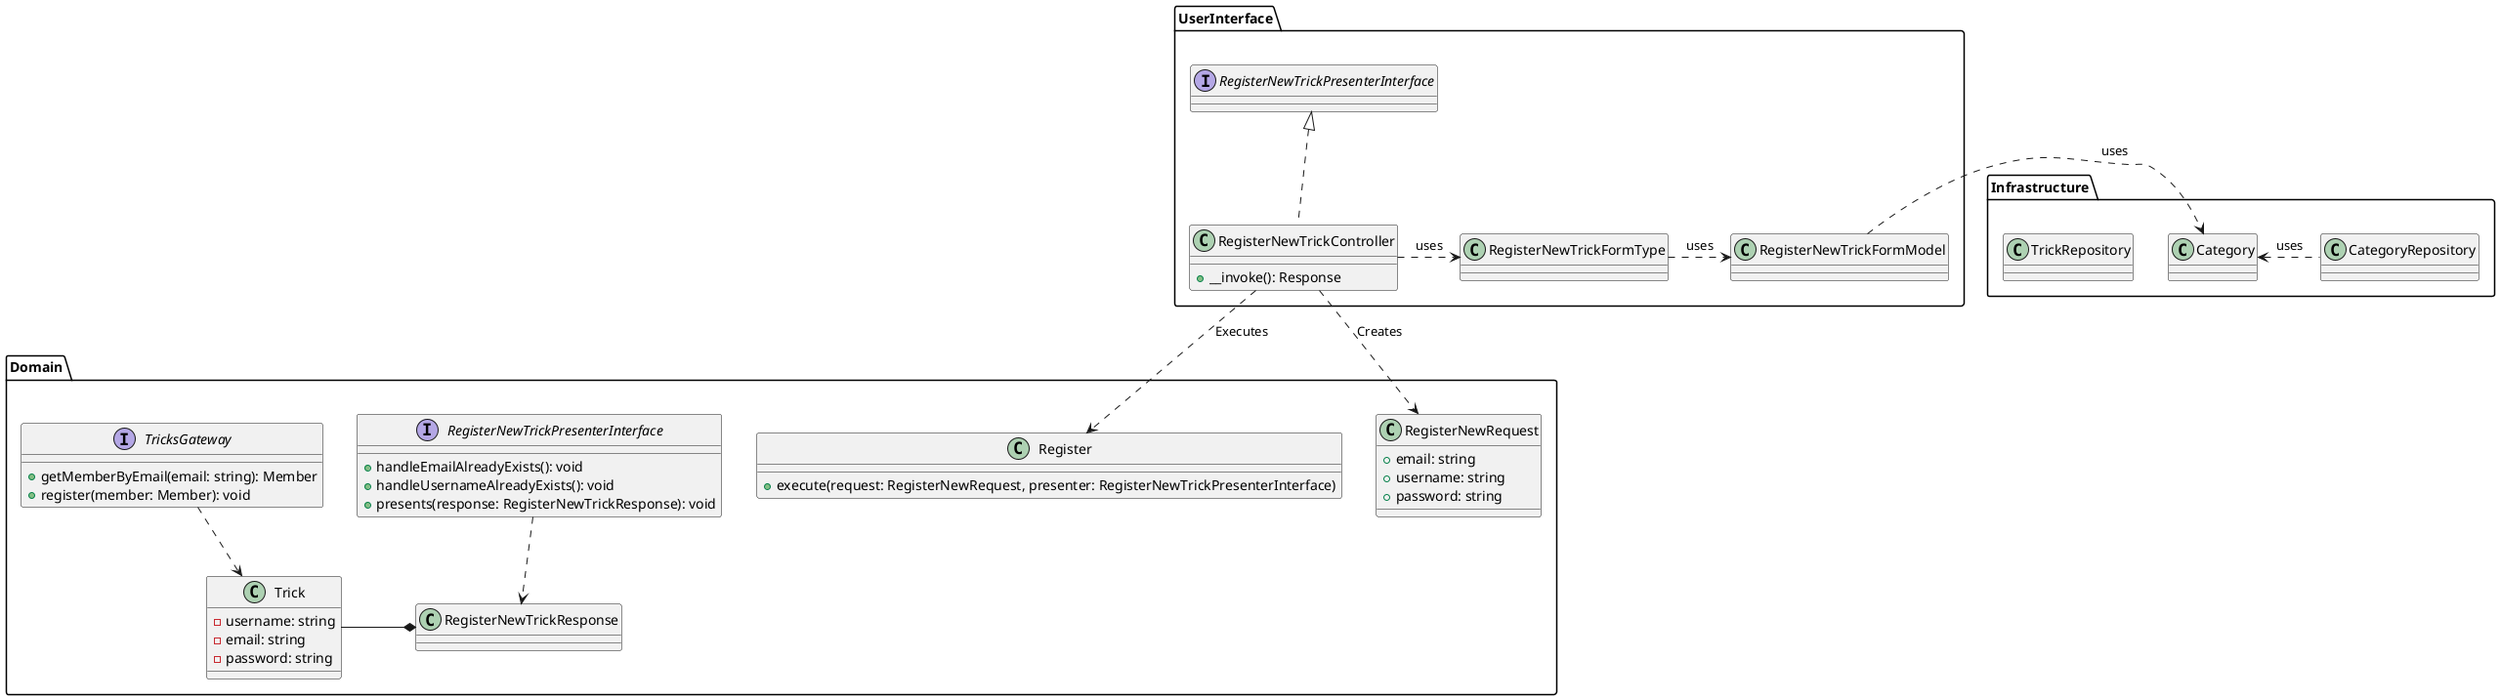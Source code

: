 @startuml
'https://plantuml.com/class-diagram

package Domain {
    class Register {
        + execute(request: RegisterNewRequest, presenter: RegisterNewTrickPresenterInterface)
    }

    class RegisterNewRequest {
        + email: string
        + username: string
        + password: string
    }

    class RegisterNewTrickResponse {}

    interface RegisterNewTrickPresenterInterface {
        +handleEmailAlreadyExists(): void
        +handleUsernameAlreadyExists(): void
        +presents(response: RegisterNewTrickResponse): void
    }

    interface TricksGateway {
        + getMemberByEmail(email: string): Member
        + register(member: Member): void
    }

    class Trick {
        - username: string
        - email: string
        - password: string
    }

    Trick -* RegisterNewTrickResponse

    RegisterNewTrickPresenterInterface ..> RegisterNewTrickResponse
    TricksGateway ..> Trick
}

package UserInterface {
    class RegisterNewTrickController implements RegisterNewTrickPresenterInterface {
        + __invoke(): Response
    }

    class RegisterNewTrickFormType {}

    class RegisterNewTrickFormModel {}

    RegisterNewTrickController ..> Register: Executes
    RegisterNewTrickController ..> RegisterNewRequest: Creates
    RegisterNewTrickFormType .> RegisterNewTrickFormModel: uses
    RegisterNewTrickController .> RegisterNewTrickFormType: uses
}

package Infrastructure {
    class TrickRepository {}

    class CategoryRepository {}

    class Category {}

     Category <. CategoryRepository: uses
}

RegisterNewTrickFormModel .> Category: uses

@enduml
